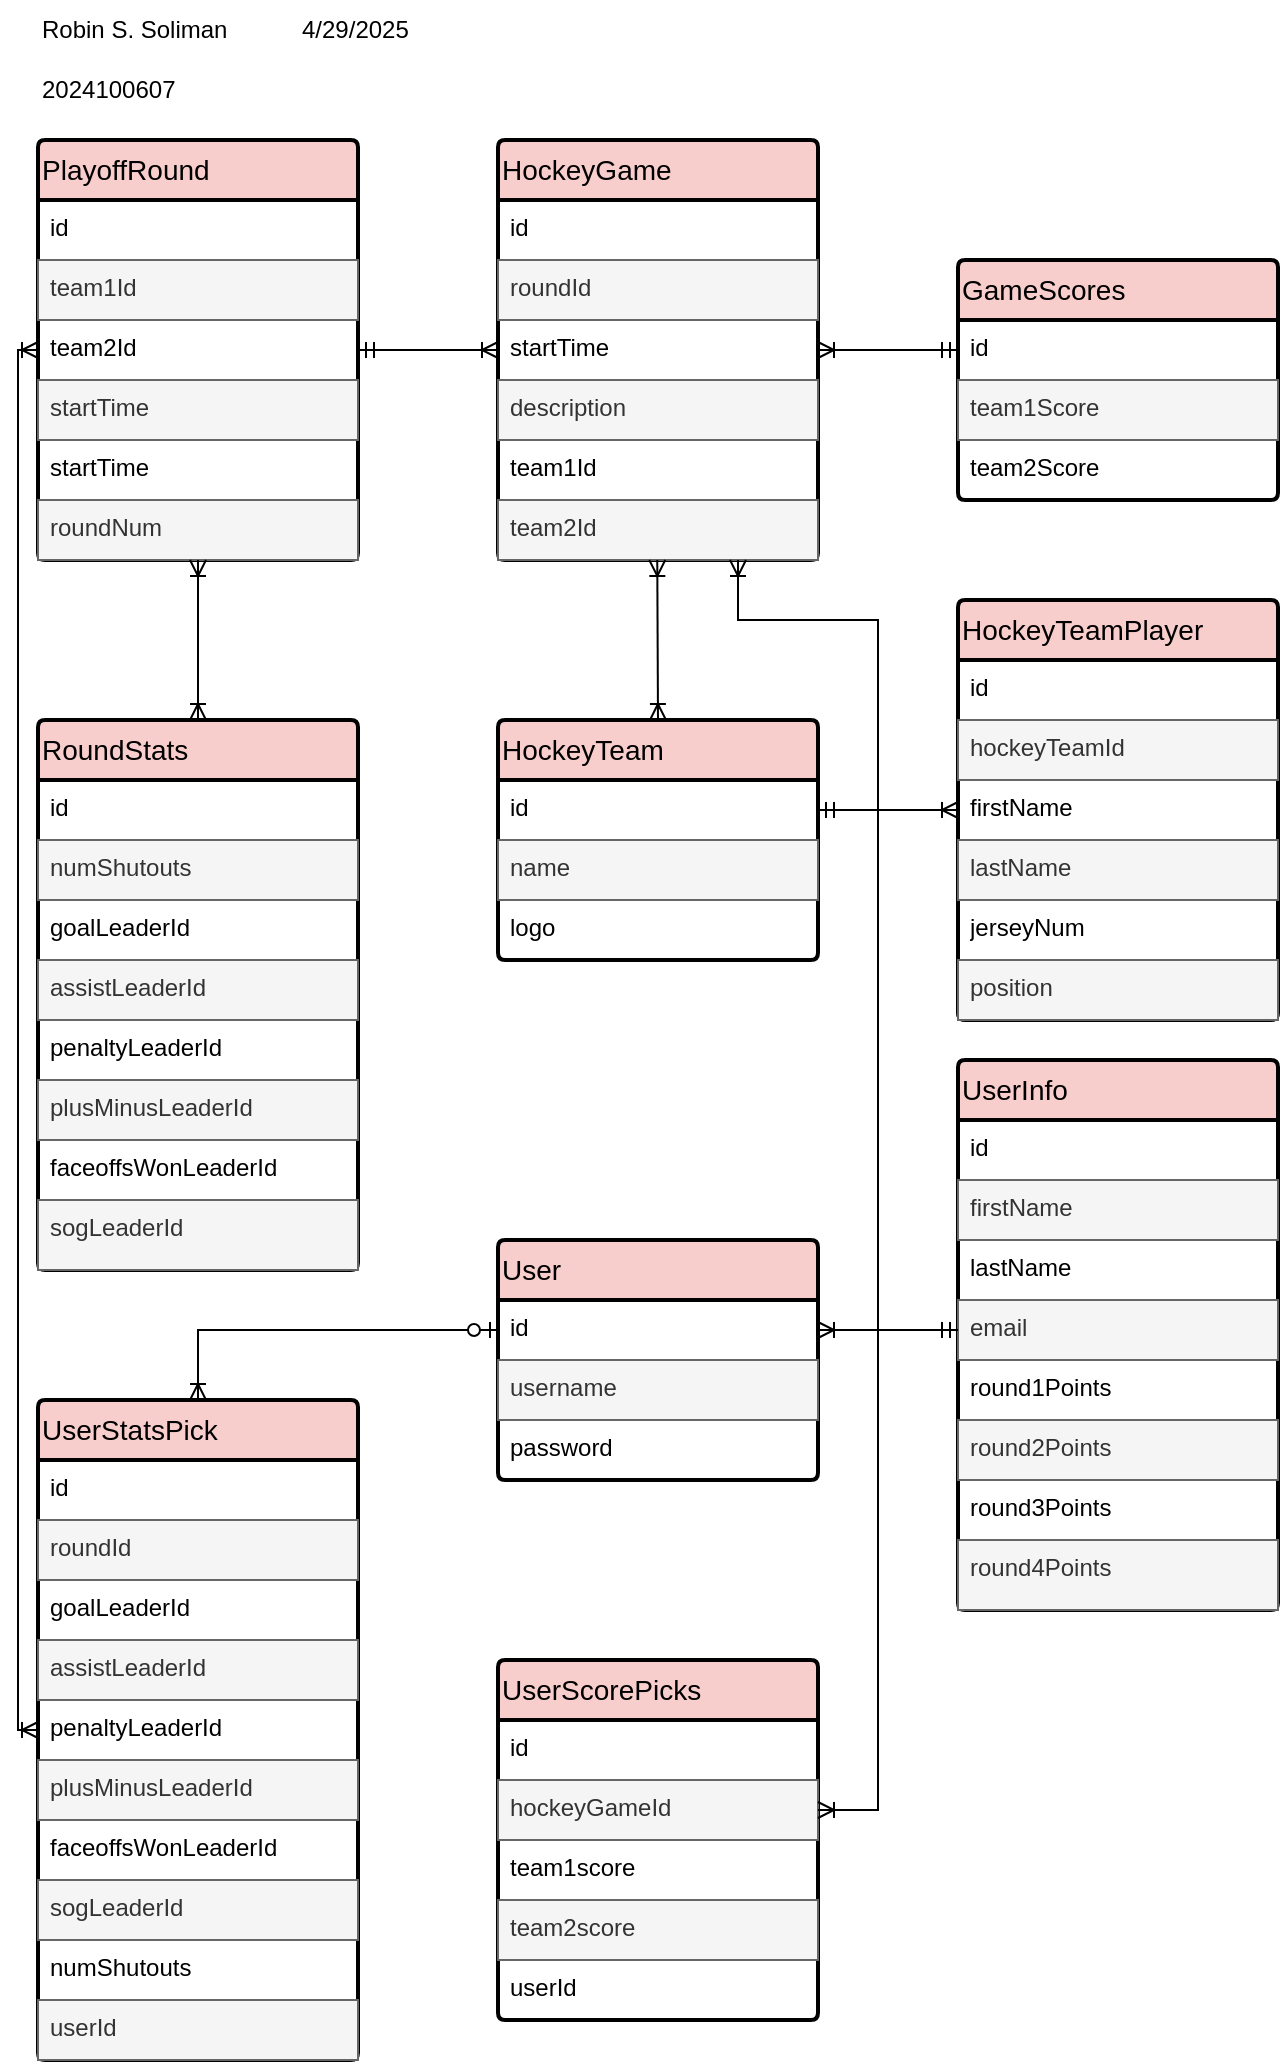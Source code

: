 <mxfile version="26.2.14">
  <diagram id="R2lEEEUBdFMjLlhIrx00" name="Page-1">
    <mxGraphModel dx="2316" dy="2949" grid="1" gridSize="10" guides="1" tooltips="1" connect="1" arrows="1" fold="1" page="1" pageScale="1" pageWidth="1100" pageHeight="850" math="0" shadow="0" extFonts="Permanent Marker^https://fonts.googleapis.com/css?family=Permanent+Marker">
      <root>
        <mxCell id="0" />
        <mxCell id="1" parent="0" />
        <mxCell id="98NpVVqbb9-Y8To-TxXA-19" value="PlayoffRound" style="swimlane;childLayout=stackLayout;horizontal=1;startSize=30;horizontalStack=0;rounded=1;fontSize=14;fontStyle=0;strokeWidth=2;resizeParent=0;resizeLast=1;shadow=0;dashed=0;align=left;arcSize=4;whiteSpace=wrap;html=1;fillColor=#f8cecc;strokeColor=#000000;" vertex="1" parent="1">
          <mxGeometry x="210" y="-1530" width="160" height="210" as="geometry" />
        </mxCell>
        <mxCell id="98NpVVqbb9-Y8To-TxXA-24" value="id" style="text;strokeColor=none;fillColor=none;spacingLeft=4;spacingRight=4;overflow=hidden;rotatable=0;points=[[0,0.5],[1,0.5]];portConstraint=eastwest;fontSize=12;whiteSpace=wrap;html=1;" vertex="1" parent="98NpVVqbb9-Y8To-TxXA-19">
          <mxGeometry y="30" width="160" height="30" as="geometry" />
        </mxCell>
        <mxCell id="98NpVVqbb9-Y8To-TxXA-26" value="team1Id" style="text;strokeColor=#666666;fillColor=#f5f5f5;spacingLeft=4;spacingRight=4;overflow=hidden;rotatable=0;points=[[0,0.5],[1,0.5]];portConstraint=eastwest;fontSize=12;whiteSpace=wrap;html=1;fontColor=#333333;" vertex="1" parent="98NpVVqbb9-Y8To-TxXA-19">
          <mxGeometry y="60" width="160" height="30" as="geometry" />
        </mxCell>
        <mxCell id="98NpVVqbb9-Y8To-TxXA-28" value="team2Id" style="text;strokeColor=none;fillColor=none;spacingLeft=4;spacingRight=4;overflow=hidden;rotatable=0;points=[[0,0.5],[1,0.5]];portConstraint=eastwest;fontSize=12;whiteSpace=wrap;html=1;" vertex="1" parent="98NpVVqbb9-Y8To-TxXA-19">
          <mxGeometry y="90" width="160" height="30" as="geometry" />
        </mxCell>
        <mxCell id="98NpVVqbb9-Y8To-TxXA-31" value="startTime" style="text;strokeColor=#666666;fillColor=#f5f5f5;spacingLeft=4;spacingRight=4;overflow=hidden;rotatable=0;points=[[0,0.5],[1,0.5]];portConstraint=eastwest;fontSize=12;whiteSpace=wrap;html=1;fontColor=#333333;" vertex="1" parent="98NpVVqbb9-Y8To-TxXA-19">
          <mxGeometry y="120" width="160" height="30" as="geometry" />
        </mxCell>
        <mxCell id="98NpVVqbb9-Y8To-TxXA-32" value="startTime" style="text;strokeColor=none;fillColor=none;spacingLeft=4;spacingRight=4;overflow=hidden;rotatable=0;points=[[0,0.5],[1,0.5]];portConstraint=eastwest;fontSize=12;whiteSpace=wrap;html=1;" vertex="1" parent="98NpVVqbb9-Y8To-TxXA-19">
          <mxGeometry y="150" width="160" height="30" as="geometry" />
        </mxCell>
        <mxCell id="98NpVVqbb9-Y8To-TxXA-23" value="roundNum" style="text;strokeColor=#666666;fillColor=#f5f5f5;spacingLeft=4;spacingRight=4;overflow=hidden;rotatable=0;points=[[0,0.5],[1,0.5]];portConstraint=eastwest;fontSize=12;whiteSpace=wrap;html=1;fontColor=#333333;" vertex="1" parent="98NpVVqbb9-Y8To-TxXA-19">
          <mxGeometry y="180" width="160" height="30" as="geometry" />
        </mxCell>
        <mxCell id="98NpVVqbb9-Y8To-TxXA-33" value="HockeyGame" style="swimlane;childLayout=stackLayout;horizontal=1;startSize=30;horizontalStack=0;rounded=1;fontSize=14;fontStyle=0;strokeWidth=2;resizeParent=0;resizeLast=1;shadow=0;dashed=0;align=left;arcSize=4;whiteSpace=wrap;html=1;fillColor=#f8cecc;strokeColor=#000000;" vertex="1" parent="1">
          <mxGeometry x="440" y="-1530" width="160" height="210" as="geometry">
            <mxRectangle x="440" y="-1530" width="130" height="30" as="alternateBounds" />
          </mxGeometry>
        </mxCell>
        <mxCell id="98NpVVqbb9-Y8To-TxXA-34" value="id" style="text;strokeColor=none;fillColor=none;spacingLeft=4;spacingRight=4;overflow=hidden;rotatable=0;points=[[0,0.5],[1,0.5]];portConstraint=eastwest;fontSize=12;whiteSpace=wrap;html=1;" vertex="1" parent="98NpVVqbb9-Y8To-TxXA-33">
          <mxGeometry y="30" width="160" height="30" as="geometry" />
        </mxCell>
        <mxCell id="98NpVVqbb9-Y8To-TxXA-35" value="roundId" style="text;strokeColor=#666666;fillColor=#f5f5f5;spacingLeft=4;spacingRight=4;overflow=hidden;rotatable=0;points=[[0,0.5],[1,0.5]];portConstraint=eastwest;fontSize=12;whiteSpace=wrap;html=1;fontColor=#333333;" vertex="1" parent="98NpVVqbb9-Y8To-TxXA-33">
          <mxGeometry y="60" width="160" height="30" as="geometry" />
        </mxCell>
        <mxCell id="98NpVVqbb9-Y8To-TxXA-36" value="startTime" style="text;strokeColor=none;fillColor=none;spacingLeft=4;spacingRight=4;overflow=hidden;rotatable=0;points=[[0,0.5],[1,0.5]];portConstraint=eastwest;fontSize=12;whiteSpace=wrap;html=1;" vertex="1" parent="98NpVVqbb9-Y8To-TxXA-33">
          <mxGeometry y="90" width="160" height="30" as="geometry" />
        </mxCell>
        <mxCell id="98NpVVqbb9-Y8To-TxXA-37" value="description" style="text;strokeColor=#666666;fillColor=#f5f5f5;spacingLeft=4;spacingRight=4;overflow=hidden;rotatable=0;points=[[0,0.5],[1,0.5]];portConstraint=eastwest;fontSize=12;whiteSpace=wrap;html=1;fontColor=#333333;" vertex="1" parent="98NpVVqbb9-Y8To-TxXA-33">
          <mxGeometry y="120" width="160" height="30" as="geometry" />
        </mxCell>
        <mxCell id="98NpVVqbb9-Y8To-TxXA-38" value="team1Id" style="text;strokeColor=none;fillColor=none;spacingLeft=4;spacingRight=4;overflow=hidden;rotatable=0;points=[[0,0.5],[1,0.5]];portConstraint=eastwest;fontSize=12;whiteSpace=wrap;html=1;" vertex="1" parent="98NpVVqbb9-Y8To-TxXA-33">
          <mxGeometry y="150" width="160" height="30" as="geometry" />
        </mxCell>
        <mxCell id="98NpVVqbb9-Y8To-TxXA-39" value="team2Id" style="text;strokeColor=#666666;fillColor=#f5f5f5;spacingLeft=4;spacingRight=4;overflow=hidden;rotatable=0;points=[[0,0.5],[1,0.5]];portConstraint=eastwest;fontSize=12;whiteSpace=wrap;html=1;fontColor=#333333;" vertex="1" parent="98NpVVqbb9-Y8To-TxXA-33">
          <mxGeometry y="180" width="160" height="30" as="geometry" />
        </mxCell>
        <mxCell id="98NpVVqbb9-Y8To-TxXA-162" value="GameScores" style="swimlane;childLayout=stackLayout;horizontal=1;startSize=30;horizontalStack=0;rounded=1;fontSize=14;fontStyle=0;strokeWidth=2;resizeParent=0;resizeLast=1;shadow=0;dashed=0;align=left;arcSize=4;whiteSpace=wrap;html=1;fillColor=#f8cecc;strokeColor=#000000;" vertex="1" parent="1">
          <mxGeometry x="670" y="-1470" width="160" height="120" as="geometry" />
        </mxCell>
        <mxCell id="98NpVVqbb9-Y8To-TxXA-163" value="id" style="text;strokeColor=none;fillColor=none;spacingLeft=4;spacingRight=4;overflow=hidden;rotatable=0;points=[[0,0.5],[1,0.5]];portConstraint=eastwest;fontSize=12;whiteSpace=wrap;html=1;" vertex="1" parent="98NpVVqbb9-Y8To-TxXA-162">
          <mxGeometry y="30" width="160" height="30" as="geometry" />
        </mxCell>
        <mxCell id="98NpVVqbb9-Y8To-TxXA-164" value="team1Score" style="text;strokeColor=#666666;fillColor=#f5f5f5;spacingLeft=4;spacingRight=4;overflow=hidden;rotatable=0;points=[[0,0.5],[1,0.5]];portConstraint=eastwest;fontSize=12;whiteSpace=wrap;html=1;fontColor=#333333;" vertex="1" parent="98NpVVqbb9-Y8To-TxXA-162">
          <mxGeometry y="60" width="160" height="30" as="geometry" />
        </mxCell>
        <mxCell id="98NpVVqbb9-Y8To-TxXA-165" value="team2Score" style="text;strokeColor=none;fillColor=none;spacingLeft=4;spacingRight=4;overflow=hidden;rotatable=0;points=[[0,0.5],[1,0.5]];portConstraint=eastwest;fontSize=12;whiteSpace=wrap;html=1;" vertex="1" parent="98NpVVqbb9-Y8To-TxXA-162">
          <mxGeometry y="90" width="160" height="30" as="geometry" />
        </mxCell>
        <mxCell id="98NpVVqbb9-Y8To-TxXA-169" value="" style="edgeStyle=entityRelationEdgeStyle;fontSize=12;html=1;endArrow=ERoneToMany;startArrow=ERmandOne;rounded=0;entryX=0;entryY=0.5;entryDx=0;entryDy=0;exitX=1;exitY=0.5;exitDx=0;exitDy=0;" edge="1" parent="1" source="98NpVVqbb9-Y8To-TxXA-28" target="98NpVVqbb9-Y8To-TxXA-36">
          <mxGeometry width="100" height="100" relative="1" as="geometry">
            <mxPoint x="350" y="-1210" as="sourcePoint" />
            <mxPoint x="450" y="-1310" as="targetPoint" />
            <Array as="points">
              <mxPoint x="360" y="-1300" />
              <mxPoint x="410" y="-1380" />
            </Array>
          </mxGeometry>
        </mxCell>
        <mxCell id="98NpVVqbb9-Y8To-TxXA-171" value="" style="edgeStyle=entityRelationEdgeStyle;fontSize=12;html=1;endArrow=ERoneToMany;startArrow=ERmandOne;rounded=0;entryX=1;entryY=0.5;entryDx=0;entryDy=0;" edge="1" parent="1" source="98NpVVqbb9-Y8To-TxXA-163" target="98NpVVqbb9-Y8To-TxXA-36">
          <mxGeometry width="100" height="100" relative="1" as="geometry">
            <mxPoint x="550" y="-1140" as="sourcePoint" />
            <mxPoint x="650" y="-1240" as="targetPoint" />
          </mxGeometry>
        </mxCell>
        <mxCell id="98NpVVqbb9-Y8To-TxXA-172" value="RoundStats" style="swimlane;childLayout=stackLayout;horizontal=1;startSize=30;horizontalStack=0;rounded=1;fontSize=14;fontStyle=0;strokeWidth=2;resizeParent=0;resizeLast=1;shadow=0;dashed=0;align=left;arcSize=4;whiteSpace=wrap;html=1;fillColor=#f8cecc;strokeColor=#000000;" vertex="1" parent="1">
          <mxGeometry x="210" y="-1240" width="160" height="275" as="geometry" />
        </mxCell>
        <mxCell id="98NpVVqbb9-Y8To-TxXA-173" value="id" style="text;strokeColor=none;fillColor=none;spacingLeft=4;spacingRight=4;overflow=hidden;rotatable=0;points=[[0,0.5],[1,0.5]];portConstraint=eastwest;fontSize=12;whiteSpace=wrap;html=1;" vertex="1" parent="98NpVVqbb9-Y8To-TxXA-172">
          <mxGeometry y="30" width="160" height="30" as="geometry" />
        </mxCell>
        <mxCell id="98NpVVqbb9-Y8To-TxXA-174" value="numShutouts" style="text;strokeColor=#666666;fillColor=#f5f5f5;spacingLeft=4;spacingRight=4;overflow=hidden;rotatable=0;points=[[0,0.5],[1,0.5]];portConstraint=eastwest;fontSize=12;whiteSpace=wrap;html=1;fontColor=#333333;" vertex="1" parent="98NpVVqbb9-Y8To-TxXA-172">
          <mxGeometry y="60" width="160" height="30" as="geometry" />
        </mxCell>
        <mxCell id="98NpVVqbb9-Y8To-TxXA-175" value="goalLeaderId" style="text;strokeColor=none;fillColor=none;spacingLeft=4;spacingRight=4;overflow=hidden;rotatable=0;points=[[0,0.5],[1,0.5]];portConstraint=eastwest;fontSize=12;whiteSpace=wrap;html=1;" vertex="1" parent="98NpVVqbb9-Y8To-TxXA-172">
          <mxGeometry y="90" width="160" height="30" as="geometry" />
        </mxCell>
        <mxCell id="98NpVVqbb9-Y8To-TxXA-176" value="assistLeaderId" style="text;strokeColor=#666666;fillColor=#f5f5f5;spacingLeft=4;spacingRight=4;overflow=hidden;rotatable=0;points=[[0,0.5],[1,0.5]];portConstraint=eastwest;fontSize=12;whiteSpace=wrap;html=1;fontColor=#333333;" vertex="1" parent="98NpVVqbb9-Y8To-TxXA-172">
          <mxGeometry y="120" width="160" height="30" as="geometry" />
        </mxCell>
        <mxCell id="98NpVVqbb9-Y8To-TxXA-177" value="penaltyLeaderId" style="text;strokeColor=none;fillColor=none;spacingLeft=4;spacingRight=4;overflow=hidden;rotatable=0;points=[[0,0.5],[1,0.5]];portConstraint=eastwest;fontSize=12;whiteSpace=wrap;html=1;" vertex="1" parent="98NpVVqbb9-Y8To-TxXA-172">
          <mxGeometry y="150" width="160" height="30" as="geometry" />
        </mxCell>
        <mxCell id="98NpVVqbb9-Y8To-TxXA-178" value="plusMinusLeaderId" style="text;strokeColor=#666666;fillColor=#f5f5f5;spacingLeft=4;spacingRight=4;overflow=hidden;rotatable=0;points=[[0,0.5],[1,0.5]];portConstraint=eastwest;fontSize=12;whiteSpace=wrap;html=1;fontColor=#333333;" vertex="1" parent="98NpVVqbb9-Y8To-TxXA-172">
          <mxGeometry y="180" width="160" height="30" as="geometry" />
        </mxCell>
        <mxCell id="98NpVVqbb9-Y8To-TxXA-181" value="faceoffsWonLeaderId" style="text;spacingLeft=4;spacingRight=4;overflow=hidden;rotatable=0;points=[[0,0.5],[1,0.5]];portConstraint=eastwest;fontSize=12;whiteSpace=wrap;html=1;" vertex="1" parent="98NpVVqbb9-Y8To-TxXA-172">
          <mxGeometry y="210" width="160" height="30" as="geometry" />
        </mxCell>
        <mxCell id="98NpVVqbb9-Y8To-TxXA-182" value="sogLeaderId" style="text;spacingLeft=4;spacingRight=4;overflow=hidden;rotatable=0;points=[[0,0.5],[1,0.5]];portConstraint=eastwest;fontSize=12;whiteSpace=wrap;html=1;fillColor=#f5f5f5;fontColor=#333333;strokeColor=#666666;" vertex="1" parent="98NpVVqbb9-Y8To-TxXA-172">
          <mxGeometry y="240" width="160" height="35" as="geometry" />
        </mxCell>
        <mxCell id="98NpVVqbb9-Y8To-TxXA-187" value="" style="fontSize=12;html=1;endArrow=ERoneToMany;startArrow=ERoneToMany;rounded=0;entryX=0.5;entryY=0;entryDx=0;entryDy=0;exitX=0.5;exitY=1;exitDx=0;exitDy=0;" edge="1" parent="1" source="98NpVVqbb9-Y8To-TxXA-19" target="98NpVVqbb9-Y8To-TxXA-172">
          <mxGeometry width="100" height="100" relative="1" as="geometry">
            <mxPoint x="580" y="-1260" as="sourcePoint" />
            <mxPoint x="430" y="-1260" as="targetPoint" />
          </mxGeometry>
        </mxCell>
        <mxCell id="98NpVVqbb9-Y8To-TxXA-188" value="HockeyTeam" style="swimlane;childLayout=stackLayout;horizontal=1;startSize=30;horizontalStack=0;rounded=1;fontSize=14;fontStyle=0;strokeWidth=2;resizeParent=0;resizeLast=1;shadow=0;dashed=0;align=left;arcSize=4;whiteSpace=wrap;html=1;fillColor=#f8cecc;strokeColor=#000000;" vertex="1" parent="1">
          <mxGeometry x="440" y="-1240" width="160" height="120" as="geometry" />
        </mxCell>
        <mxCell id="98NpVVqbb9-Y8To-TxXA-189" value="id" style="text;strokeColor=none;fillColor=none;spacingLeft=4;spacingRight=4;overflow=hidden;rotatable=0;points=[[0,0.5],[1,0.5]];portConstraint=eastwest;fontSize=12;whiteSpace=wrap;html=1;" vertex="1" parent="98NpVVqbb9-Y8To-TxXA-188">
          <mxGeometry y="30" width="160" height="30" as="geometry" />
        </mxCell>
        <mxCell id="98NpVVqbb9-Y8To-TxXA-190" value="name" style="text;strokeColor=#666666;fillColor=#f5f5f5;spacingLeft=4;spacingRight=4;overflow=hidden;rotatable=0;points=[[0,0.5],[1,0.5]];portConstraint=eastwest;fontSize=12;whiteSpace=wrap;html=1;fontColor=#333333;" vertex="1" parent="98NpVVqbb9-Y8To-TxXA-188">
          <mxGeometry y="60" width="160" height="30" as="geometry" />
        </mxCell>
        <mxCell id="98NpVVqbb9-Y8To-TxXA-191" value="logo" style="text;strokeColor=none;fillColor=none;spacingLeft=4;spacingRight=4;overflow=hidden;rotatable=0;points=[[0,0.5],[1,0.5]];portConstraint=eastwest;fontSize=12;whiteSpace=wrap;html=1;" vertex="1" parent="98NpVVqbb9-Y8To-TxXA-188">
          <mxGeometry y="90" width="160" height="30" as="geometry" />
        </mxCell>
        <mxCell id="98NpVVqbb9-Y8To-TxXA-194" value="" style="fontSize=12;html=1;endArrow=ERoneToMany;startArrow=ERoneToMany;rounded=0;entryX=0.5;entryY=0;entryDx=0;entryDy=0;exitX=0.5;exitY=1;exitDx=0;exitDy=0;" edge="1" parent="1" target="98NpVVqbb9-Y8To-TxXA-188">
          <mxGeometry width="100" height="100" relative="1" as="geometry">
            <mxPoint x="519.63" y="-1320" as="sourcePoint" />
            <mxPoint x="519.63" y="-1280" as="targetPoint" />
          </mxGeometry>
        </mxCell>
        <mxCell id="98NpVVqbb9-Y8To-TxXA-195" value="HockeyTeamPlayer" style="swimlane;childLayout=stackLayout;horizontal=1;startSize=30;horizontalStack=0;rounded=1;fontSize=14;fontStyle=0;strokeWidth=2;resizeParent=0;resizeLast=1;shadow=0;dashed=0;align=left;arcSize=4;whiteSpace=wrap;html=1;fillColor=#f8cecc;strokeColor=#000000;" vertex="1" parent="1">
          <mxGeometry x="670" y="-1300" width="160" height="210" as="geometry" />
        </mxCell>
        <mxCell id="98NpVVqbb9-Y8To-TxXA-196" value="id" style="text;strokeColor=none;fillColor=none;spacingLeft=4;spacingRight=4;overflow=hidden;rotatable=0;points=[[0,0.5],[1,0.5]];portConstraint=eastwest;fontSize=12;whiteSpace=wrap;html=1;" vertex="1" parent="98NpVVqbb9-Y8To-TxXA-195">
          <mxGeometry y="30" width="160" height="30" as="geometry" />
        </mxCell>
        <mxCell id="98NpVVqbb9-Y8To-TxXA-197" value="hockeyTeamId" style="text;strokeColor=#666666;fillColor=#f5f5f5;spacingLeft=4;spacingRight=4;overflow=hidden;rotatable=0;points=[[0,0.5],[1,0.5]];portConstraint=eastwest;fontSize=12;whiteSpace=wrap;html=1;fontColor=#333333;" vertex="1" parent="98NpVVqbb9-Y8To-TxXA-195">
          <mxGeometry y="60" width="160" height="30" as="geometry" />
        </mxCell>
        <mxCell id="98NpVVqbb9-Y8To-TxXA-198" value="firstName" style="text;strokeColor=none;fillColor=none;spacingLeft=4;spacingRight=4;overflow=hidden;rotatable=0;points=[[0,0.5],[1,0.5]];portConstraint=eastwest;fontSize=12;whiteSpace=wrap;html=1;" vertex="1" parent="98NpVVqbb9-Y8To-TxXA-195">
          <mxGeometry y="90" width="160" height="30" as="geometry" />
        </mxCell>
        <mxCell id="98NpVVqbb9-Y8To-TxXA-199" value="lastName" style="text;strokeColor=#666666;fillColor=#f5f5f5;spacingLeft=4;spacingRight=4;overflow=hidden;rotatable=0;points=[[0,0.5],[1,0.5]];portConstraint=eastwest;fontSize=12;whiteSpace=wrap;html=1;fontColor=#333333;" vertex="1" parent="98NpVVqbb9-Y8To-TxXA-195">
          <mxGeometry y="120" width="160" height="30" as="geometry" />
        </mxCell>
        <mxCell id="98NpVVqbb9-Y8To-TxXA-200" value="jerseyNum" style="text;strokeColor=none;fillColor=none;spacingLeft=4;spacingRight=4;overflow=hidden;rotatable=0;points=[[0,0.5],[1,0.5]];portConstraint=eastwest;fontSize=12;whiteSpace=wrap;html=1;" vertex="1" parent="98NpVVqbb9-Y8To-TxXA-195">
          <mxGeometry y="150" width="160" height="30" as="geometry" />
        </mxCell>
        <mxCell id="98NpVVqbb9-Y8To-TxXA-201" value="position" style="text;strokeColor=#666666;fillColor=#f5f5f5;spacingLeft=4;spacingRight=4;overflow=hidden;rotatable=0;points=[[0,0.5],[1,0.5]];portConstraint=eastwest;fontSize=12;whiteSpace=wrap;html=1;fontColor=#333333;" vertex="1" parent="98NpVVqbb9-Y8To-TxXA-195">
          <mxGeometry y="180" width="160" height="30" as="geometry" />
        </mxCell>
        <mxCell id="98NpVVqbb9-Y8To-TxXA-202" value="" style="fontSize=12;html=1;endArrow=ERoneToMany;startArrow=ERmandOne;rounded=0;entryX=0;entryY=0.5;entryDx=0;entryDy=0;exitX=1;exitY=0.5;exitDx=0;exitDy=0;" edge="1" parent="1" source="98NpVVqbb9-Y8To-TxXA-189" target="98NpVVqbb9-Y8To-TxXA-198">
          <mxGeometry width="100" height="100" relative="1" as="geometry">
            <mxPoint x="480" y="-1020" as="sourcePoint" />
            <mxPoint x="580" y="-1120" as="targetPoint" />
          </mxGeometry>
        </mxCell>
        <mxCell id="98NpVVqbb9-Y8To-TxXA-203" value="UserStatsPick" style="swimlane;childLayout=stackLayout;horizontal=1;startSize=30;horizontalStack=0;rounded=1;fontSize=14;fontStyle=0;strokeWidth=2;resizeParent=0;resizeLast=1;shadow=0;dashed=0;align=left;arcSize=4;whiteSpace=wrap;html=1;fillColor=#f8cecc;strokeColor=#000000;" vertex="1" parent="1">
          <mxGeometry x="210" y="-900" width="160" height="330" as="geometry" />
        </mxCell>
        <mxCell id="98NpVVqbb9-Y8To-TxXA-204" value="id" style="text;strokeColor=none;fillColor=none;spacingLeft=4;spacingRight=4;overflow=hidden;rotatable=0;points=[[0,0.5],[1,0.5]];portConstraint=eastwest;fontSize=12;whiteSpace=wrap;html=1;" vertex="1" parent="98NpVVqbb9-Y8To-TxXA-203">
          <mxGeometry y="30" width="160" height="30" as="geometry" />
        </mxCell>
        <mxCell id="98NpVVqbb9-Y8To-TxXA-205" value="roundId" style="text;strokeColor=#666666;fillColor=#f5f5f5;spacingLeft=4;spacingRight=4;overflow=hidden;rotatable=0;points=[[0,0.5],[1,0.5]];portConstraint=eastwest;fontSize=12;whiteSpace=wrap;html=1;fontColor=#333333;" vertex="1" parent="98NpVVqbb9-Y8To-TxXA-203">
          <mxGeometry y="60" width="160" height="30" as="geometry" />
        </mxCell>
        <mxCell id="98NpVVqbb9-Y8To-TxXA-206" value="goalLeaderId" style="text;strokeColor=none;fillColor=none;spacingLeft=4;spacingRight=4;overflow=hidden;rotatable=0;points=[[0,0.5],[1,0.5]];portConstraint=eastwest;fontSize=12;whiteSpace=wrap;html=1;" vertex="1" parent="98NpVVqbb9-Y8To-TxXA-203">
          <mxGeometry y="90" width="160" height="30" as="geometry" />
        </mxCell>
        <mxCell id="98NpVVqbb9-Y8To-TxXA-207" value="assistLeaderId" style="text;strokeColor=#666666;fillColor=#f5f5f5;spacingLeft=4;spacingRight=4;overflow=hidden;rotatable=0;points=[[0,0.5],[1,0.5]];portConstraint=eastwest;fontSize=12;whiteSpace=wrap;html=1;fontColor=#333333;" vertex="1" parent="98NpVVqbb9-Y8To-TxXA-203">
          <mxGeometry y="120" width="160" height="30" as="geometry" />
        </mxCell>
        <mxCell id="98NpVVqbb9-Y8To-TxXA-208" value="penaltyLeaderId" style="text;strokeColor=none;fillColor=none;spacingLeft=4;spacingRight=4;overflow=hidden;rotatable=0;points=[[0,0.5],[1,0.5]];portConstraint=eastwest;fontSize=12;whiteSpace=wrap;html=1;" vertex="1" parent="98NpVVqbb9-Y8To-TxXA-203">
          <mxGeometry y="150" width="160" height="30" as="geometry" />
        </mxCell>
        <mxCell id="98NpVVqbb9-Y8To-TxXA-209" value="plusMinusLeaderId" style="text;strokeColor=#666666;fillColor=#f5f5f5;spacingLeft=4;spacingRight=4;overflow=hidden;rotatable=0;points=[[0,0.5],[1,0.5]];portConstraint=eastwest;fontSize=12;whiteSpace=wrap;html=1;fontColor=#333333;" vertex="1" parent="98NpVVqbb9-Y8To-TxXA-203">
          <mxGeometry y="180" width="160" height="30" as="geometry" />
        </mxCell>
        <mxCell id="98NpVVqbb9-Y8To-TxXA-210" value="faceoffsWonLeaderId" style="text;spacingLeft=4;spacingRight=4;overflow=hidden;rotatable=0;points=[[0,0.5],[1,0.5]];portConstraint=eastwest;fontSize=12;whiteSpace=wrap;html=1;" vertex="1" parent="98NpVVqbb9-Y8To-TxXA-203">
          <mxGeometry y="210" width="160" height="30" as="geometry" />
        </mxCell>
        <mxCell id="98NpVVqbb9-Y8To-TxXA-211" value="sogLeaderId" style="text;spacingLeft=4;spacingRight=4;overflow=hidden;rotatable=0;points=[[0,0.5],[1,0.5]];portConstraint=eastwest;fontSize=12;whiteSpace=wrap;html=1;fillColor=#f5f5f5;fontColor=#333333;strokeColor=#666666;" vertex="1" parent="98NpVVqbb9-Y8To-TxXA-203">
          <mxGeometry y="240" width="160" height="30" as="geometry" />
        </mxCell>
        <mxCell id="98NpVVqbb9-Y8To-TxXA-212" value="numShutouts" style="text;spacingLeft=4;spacingRight=4;overflow=hidden;rotatable=0;points=[[0,0.5],[1,0.5]];portConstraint=eastwest;fontSize=12;whiteSpace=wrap;html=1;" vertex="1" parent="98NpVVqbb9-Y8To-TxXA-203">
          <mxGeometry y="270" width="160" height="30" as="geometry" />
        </mxCell>
        <mxCell id="98NpVVqbb9-Y8To-TxXA-213" value="userId" style="text;spacingLeft=4;spacingRight=4;overflow=hidden;rotatable=0;points=[[0,0.5],[1,0.5]];portConstraint=eastwest;fontSize=12;whiteSpace=wrap;html=1;fillColor=#f5f5f5;fontColor=#333333;strokeColor=#666666;" vertex="1" parent="98NpVVqbb9-Y8To-TxXA-203">
          <mxGeometry y="300" width="160" height="30" as="geometry" />
        </mxCell>
        <mxCell id="98NpVVqbb9-Y8To-TxXA-214" value="" style="edgeStyle=orthogonalEdgeStyle;fontSize=12;html=1;endArrow=ERoneToMany;startArrow=ERoneToMany;rounded=0;entryX=0;entryY=0.5;entryDx=0;entryDy=0;exitX=0;exitY=0.5;exitDx=0;exitDy=0;" edge="1" parent="1" source="98NpVVqbb9-Y8To-TxXA-208" target="98NpVVqbb9-Y8To-TxXA-28">
          <mxGeometry width="100" height="100" relative="1" as="geometry">
            <mxPoint x="160" y="-730" as="sourcePoint" />
            <mxPoint x="160" y="-1420" as="targetPoint" />
          </mxGeometry>
        </mxCell>
        <mxCell id="98NpVVqbb9-Y8To-TxXA-215" value="User" style="swimlane;childLayout=stackLayout;horizontal=1;startSize=30;horizontalStack=0;rounded=1;fontSize=14;fontStyle=0;strokeWidth=2;resizeParent=0;resizeLast=1;shadow=0;dashed=0;align=left;arcSize=4;whiteSpace=wrap;html=1;fillColor=#f8cecc;strokeColor=#000000;" vertex="1" parent="1">
          <mxGeometry x="440" y="-980" width="160" height="120" as="geometry" />
        </mxCell>
        <mxCell id="98NpVVqbb9-Y8To-TxXA-216" value="id" style="text;strokeColor=none;fillColor=none;spacingLeft=4;spacingRight=4;overflow=hidden;rotatable=0;points=[[0,0.5],[1,0.5]];portConstraint=eastwest;fontSize=12;whiteSpace=wrap;html=1;" vertex="1" parent="98NpVVqbb9-Y8To-TxXA-215">
          <mxGeometry y="30" width="160" height="30" as="geometry" />
        </mxCell>
        <mxCell id="98NpVVqbb9-Y8To-TxXA-217" value="username" style="text;strokeColor=#666666;fillColor=#f5f5f5;spacingLeft=4;spacingRight=4;overflow=hidden;rotatable=0;points=[[0,0.5],[1,0.5]];portConstraint=eastwest;fontSize=12;whiteSpace=wrap;html=1;fontColor=#333333;" vertex="1" parent="98NpVVqbb9-Y8To-TxXA-215">
          <mxGeometry y="60" width="160" height="30" as="geometry" />
        </mxCell>
        <mxCell id="98NpVVqbb9-Y8To-TxXA-218" value="password" style="text;strokeColor=none;fillColor=none;spacingLeft=4;spacingRight=4;overflow=hidden;rotatable=0;points=[[0,0.5],[1,0.5]];portConstraint=eastwest;fontSize=12;whiteSpace=wrap;html=1;" vertex="1" parent="98NpVVqbb9-Y8To-TxXA-215">
          <mxGeometry y="90" width="160" height="30" as="geometry" />
        </mxCell>
        <mxCell id="98NpVVqbb9-Y8To-TxXA-219" value="" style="edgeStyle=orthogonalEdgeStyle;fontSize=12;html=1;endArrow=ERoneToMany;startArrow=ERzeroToOne;rounded=0;entryX=0.5;entryY=0;entryDx=0;entryDy=0;exitX=0;exitY=0.5;exitDx=0;exitDy=0;" edge="1" parent="1" source="98NpVVqbb9-Y8To-TxXA-216" target="98NpVVqbb9-Y8To-TxXA-203">
          <mxGeometry width="100" height="100" relative="1" as="geometry">
            <mxPoint x="400" y="-700" as="sourcePoint" />
            <mxPoint x="500" y="-800" as="targetPoint" />
          </mxGeometry>
        </mxCell>
        <mxCell id="98NpVVqbb9-Y8To-TxXA-220" value="UserInfo" style="swimlane;childLayout=stackLayout;horizontal=1;startSize=30;horizontalStack=0;rounded=1;fontSize=14;fontStyle=0;strokeWidth=2;resizeParent=0;resizeLast=1;shadow=0;dashed=0;align=left;arcSize=4;whiteSpace=wrap;html=1;fillColor=#f8cecc;strokeColor=#000000;" vertex="1" parent="1">
          <mxGeometry x="670" y="-1070" width="160" height="275" as="geometry" />
        </mxCell>
        <mxCell id="98NpVVqbb9-Y8To-TxXA-221" value="id" style="text;strokeColor=none;fillColor=none;spacingLeft=4;spacingRight=4;overflow=hidden;rotatable=0;points=[[0,0.5],[1,0.5]];portConstraint=eastwest;fontSize=12;whiteSpace=wrap;html=1;" vertex="1" parent="98NpVVqbb9-Y8To-TxXA-220">
          <mxGeometry y="30" width="160" height="30" as="geometry" />
        </mxCell>
        <mxCell id="98NpVVqbb9-Y8To-TxXA-222" value="firstName" style="text;strokeColor=#666666;fillColor=#f5f5f5;spacingLeft=4;spacingRight=4;overflow=hidden;rotatable=0;points=[[0,0.5],[1,0.5]];portConstraint=eastwest;fontSize=12;whiteSpace=wrap;html=1;fontColor=#333333;" vertex="1" parent="98NpVVqbb9-Y8To-TxXA-220">
          <mxGeometry y="60" width="160" height="30" as="geometry" />
        </mxCell>
        <mxCell id="98NpVVqbb9-Y8To-TxXA-223" value="lastName" style="text;strokeColor=none;fillColor=none;spacingLeft=4;spacingRight=4;overflow=hidden;rotatable=0;points=[[0,0.5],[1,0.5]];portConstraint=eastwest;fontSize=12;whiteSpace=wrap;html=1;" vertex="1" parent="98NpVVqbb9-Y8To-TxXA-220">
          <mxGeometry y="90" width="160" height="30" as="geometry" />
        </mxCell>
        <mxCell id="98NpVVqbb9-Y8To-TxXA-224" value="email" style="text;strokeColor=#666666;fillColor=#f5f5f5;spacingLeft=4;spacingRight=4;overflow=hidden;rotatable=0;points=[[0,0.5],[1,0.5]];portConstraint=eastwest;fontSize=12;whiteSpace=wrap;html=1;fontColor=#333333;" vertex="1" parent="98NpVVqbb9-Y8To-TxXA-220">
          <mxGeometry y="120" width="160" height="30" as="geometry" />
        </mxCell>
        <mxCell id="98NpVVqbb9-Y8To-TxXA-225" value="round1Points" style="text;strokeColor=none;fillColor=none;spacingLeft=4;spacingRight=4;overflow=hidden;rotatable=0;points=[[0,0.5],[1,0.5]];portConstraint=eastwest;fontSize=12;whiteSpace=wrap;html=1;" vertex="1" parent="98NpVVqbb9-Y8To-TxXA-220">
          <mxGeometry y="150" width="160" height="30" as="geometry" />
        </mxCell>
        <mxCell id="98NpVVqbb9-Y8To-TxXA-226" value="round2Points" style="text;strokeColor=#666666;fillColor=#f5f5f5;spacingLeft=4;spacingRight=4;overflow=hidden;rotatable=0;points=[[0,0.5],[1,0.5]];portConstraint=eastwest;fontSize=12;whiteSpace=wrap;html=1;fontColor=#333333;" vertex="1" parent="98NpVVqbb9-Y8To-TxXA-220">
          <mxGeometry y="180" width="160" height="30" as="geometry" />
        </mxCell>
        <mxCell id="98NpVVqbb9-Y8To-TxXA-227" value="round3Points" style="text;spacingLeft=4;spacingRight=4;overflow=hidden;rotatable=0;points=[[0,0.5],[1,0.5]];portConstraint=eastwest;fontSize=12;whiteSpace=wrap;html=1;" vertex="1" parent="98NpVVqbb9-Y8To-TxXA-220">
          <mxGeometry y="210" width="160" height="30" as="geometry" />
        </mxCell>
        <mxCell id="98NpVVqbb9-Y8To-TxXA-228" value="round4Points" style="text;spacingLeft=4;spacingRight=4;overflow=hidden;rotatable=0;points=[[0,0.5],[1,0.5]];portConstraint=eastwest;fontSize=12;whiteSpace=wrap;html=1;fillColor=#f5f5f5;fontColor=#333333;strokeColor=#666666;" vertex="1" parent="98NpVVqbb9-Y8To-TxXA-220">
          <mxGeometry y="240" width="160" height="35" as="geometry" />
        </mxCell>
        <mxCell id="98NpVVqbb9-Y8To-TxXA-229" value="" style="fontSize=12;html=1;endArrow=ERoneToMany;startArrow=ERmandOne;rounded=0;entryX=1;entryY=0.5;entryDx=0;entryDy=0;exitX=0;exitY=0.5;exitDx=0;exitDy=0;" edge="1" parent="1" source="98NpVVqbb9-Y8To-TxXA-224" target="98NpVVqbb9-Y8To-TxXA-216">
          <mxGeometry width="100" height="100" relative="1" as="geometry">
            <mxPoint x="510" y="-670" as="sourcePoint" />
            <mxPoint x="610" y="-770" as="targetPoint" />
          </mxGeometry>
        </mxCell>
        <mxCell id="98NpVVqbb9-Y8To-TxXA-230" value="UserScorePicks" style="swimlane;childLayout=stackLayout;horizontal=1;startSize=30;horizontalStack=0;rounded=1;fontSize=14;fontStyle=0;strokeWidth=2;resizeParent=0;resizeLast=1;shadow=0;dashed=0;align=left;arcSize=4;whiteSpace=wrap;html=1;fillColor=#f8cecc;strokeColor=#000000;" vertex="1" parent="1">
          <mxGeometry x="440" y="-770" width="160" height="180" as="geometry" />
        </mxCell>
        <mxCell id="98NpVVqbb9-Y8To-TxXA-231" value="id" style="text;strokeColor=none;fillColor=none;spacingLeft=4;spacingRight=4;overflow=hidden;rotatable=0;points=[[0,0.5],[1,0.5]];portConstraint=eastwest;fontSize=12;whiteSpace=wrap;html=1;" vertex="1" parent="98NpVVqbb9-Y8To-TxXA-230">
          <mxGeometry y="30" width="160" height="30" as="geometry" />
        </mxCell>
        <mxCell id="98NpVVqbb9-Y8To-TxXA-232" value="hockeyGameId" style="text;strokeColor=#666666;fillColor=#f5f5f5;spacingLeft=4;spacingRight=4;overflow=hidden;rotatable=0;points=[[0,0.5],[1,0.5]];portConstraint=eastwest;fontSize=12;whiteSpace=wrap;html=1;fontColor=#333333;" vertex="1" parent="98NpVVqbb9-Y8To-TxXA-230">
          <mxGeometry y="60" width="160" height="30" as="geometry" />
        </mxCell>
        <mxCell id="98NpVVqbb9-Y8To-TxXA-233" value="team1score" style="text;strokeColor=none;fillColor=none;spacingLeft=4;spacingRight=4;overflow=hidden;rotatable=0;points=[[0,0.5],[1,0.5]];portConstraint=eastwest;fontSize=12;whiteSpace=wrap;html=1;" vertex="1" parent="98NpVVqbb9-Y8To-TxXA-230">
          <mxGeometry y="90" width="160" height="30" as="geometry" />
        </mxCell>
        <mxCell id="98NpVVqbb9-Y8To-TxXA-234" value="team2score" style="text;strokeColor=#666666;fillColor=#f5f5f5;spacingLeft=4;spacingRight=4;overflow=hidden;rotatable=0;points=[[0,0.5],[1,0.5]];portConstraint=eastwest;fontSize=12;whiteSpace=wrap;html=1;fontColor=#333333;" vertex="1" parent="98NpVVqbb9-Y8To-TxXA-230">
          <mxGeometry y="120" width="160" height="30" as="geometry" />
        </mxCell>
        <mxCell id="98NpVVqbb9-Y8To-TxXA-235" value="userId" style="text;strokeColor=none;fillColor=none;spacingLeft=4;spacingRight=4;overflow=hidden;rotatable=0;points=[[0,0.5],[1,0.5]];portConstraint=eastwest;fontSize=12;whiteSpace=wrap;html=1;" vertex="1" parent="98NpVVqbb9-Y8To-TxXA-230">
          <mxGeometry y="150" width="160" height="30" as="geometry" />
        </mxCell>
        <mxCell id="98NpVVqbb9-Y8To-TxXA-237" value="" style="edgeStyle=orthogonalEdgeStyle;fontSize=12;html=1;endArrow=ERoneToMany;startArrow=ERoneToMany;rounded=0;entryX=0.75;entryY=1;entryDx=0;entryDy=0;exitX=1;exitY=0.5;exitDx=0;exitDy=0;" edge="1" parent="1" source="98NpVVqbb9-Y8To-TxXA-232" target="98NpVVqbb9-Y8To-TxXA-33">
          <mxGeometry width="100" height="100" relative="1" as="geometry">
            <mxPoint x="640" y="-690" as="sourcePoint" />
            <mxPoint x="740" y="-730" as="targetPoint" />
            <Array as="points">
              <mxPoint x="630" y="-695" />
              <mxPoint x="630" y="-1290" />
              <mxPoint x="560" y="-1290" />
            </Array>
          </mxGeometry>
        </mxCell>
        <mxCell id="98NpVVqbb9-Y8To-TxXA-238" value="Robin S. Soliman" style="text;html=1;align=left;verticalAlign=middle;whiteSpace=wrap;rounded=0;" vertex="1" parent="1">
          <mxGeometry x="210" y="-1600" width="120" height="30" as="geometry" />
        </mxCell>
        <mxCell id="98NpVVqbb9-Y8To-TxXA-246" value="2024100607" style="text;html=1;align=left;verticalAlign=middle;whiteSpace=wrap;rounded=0;" vertex="1" parent="1">
          <mxGeometry x="210" y="-1570" width="120" height="30" as="geometry" />
        </mxCell>
        <mxCell id="98NpVVqbb9-Y8To-TxXA-247" value="4/29/2025" style="text;html=1;align=left;verticalAlign=middle;whiteSpace=wrap;rounded=0;" vertex="1" parent="1">
          <mxGeometry x="340" y="-1600" width="120" height="30" as="geometry" />
        </mxCell>
      </root>
    </mxGraphModel>
  </diagram>
</mxfile>
